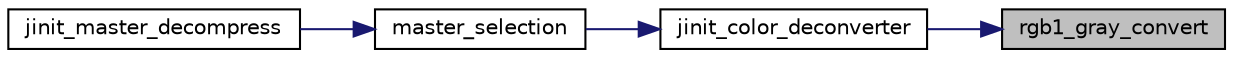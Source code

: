 digraph "rgb1_gray_convert"
{
 // LATEX_PDF_SIZE
  bgcolor="transparent";
  edge [fontname="Helvetica",fontsize="10",labelfontname="Helvetica",labelfontsize="10"];
  node [fontname="Helvetica",fontsize="10",shape=record];
  rankdir="RL";
  Node44 [label="rgb1_gray_convert",height=0.2,width=0.4,color="black", fillcolor="grey75", style="filled", fontcolor="black",tooltip=" "];
  Node44 -> Node45 [dir="back",color="midnightblue",fontsize="10",style="solid"];
  Node45 [label="jinit_color_deconverter",height=0.2,width=0.4,color="black",URL="$jdcolor_8c.html#a6435424eeae845636860c7ff3667b770",tooltip=" "];
  Node45 -> Node46 [dir="back",color="midnightblue",fontsize="10",style="solid"];
  Node46 [label="master_selection",height=0.2,width=0.4,color="black",URL="$jdmaster_8c.html#a440a4f3af47f35f6dd2a353329bc3baf",tooltip=" "];
  Node46 -> Node47 [dir="back",color="midnightblue",fontsize="10",style="solid"];
  Node47 [label="jinit_master_decompress",height=0.2,width=0.4,color="black",URL="$jdmaster_8c.html#a103160e5ec5fd80c654e74f633b14818",tooltip=" "];
}
